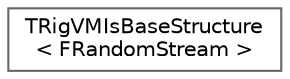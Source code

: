digraph "Graphical Class Hierarchy"
{
 // INTERACTIVE_SVG=YES
 // LATEX_PDF_SIZE
  bgcolor="transparent";
  edge [fontname=Helvetica,fontsize=10,labelfontname=Helvetica,labelfontsize=10];
  node [fontname=Helvetica,fontsize=10,shape=box,height=0.2,width=0.4];
  rankdir="LR";
  Node0 [id="Node000000",label="TRigVMIsBaseStructure\l\< FRandomStream \>",height=0.2,width=0.4,color="grey40", fillcolor="white", style="filled",URL="$d4/da0/structTRigVMIsBaseStructure_3_01FRandomStream_01_4.html",tooltip=" "];
}

